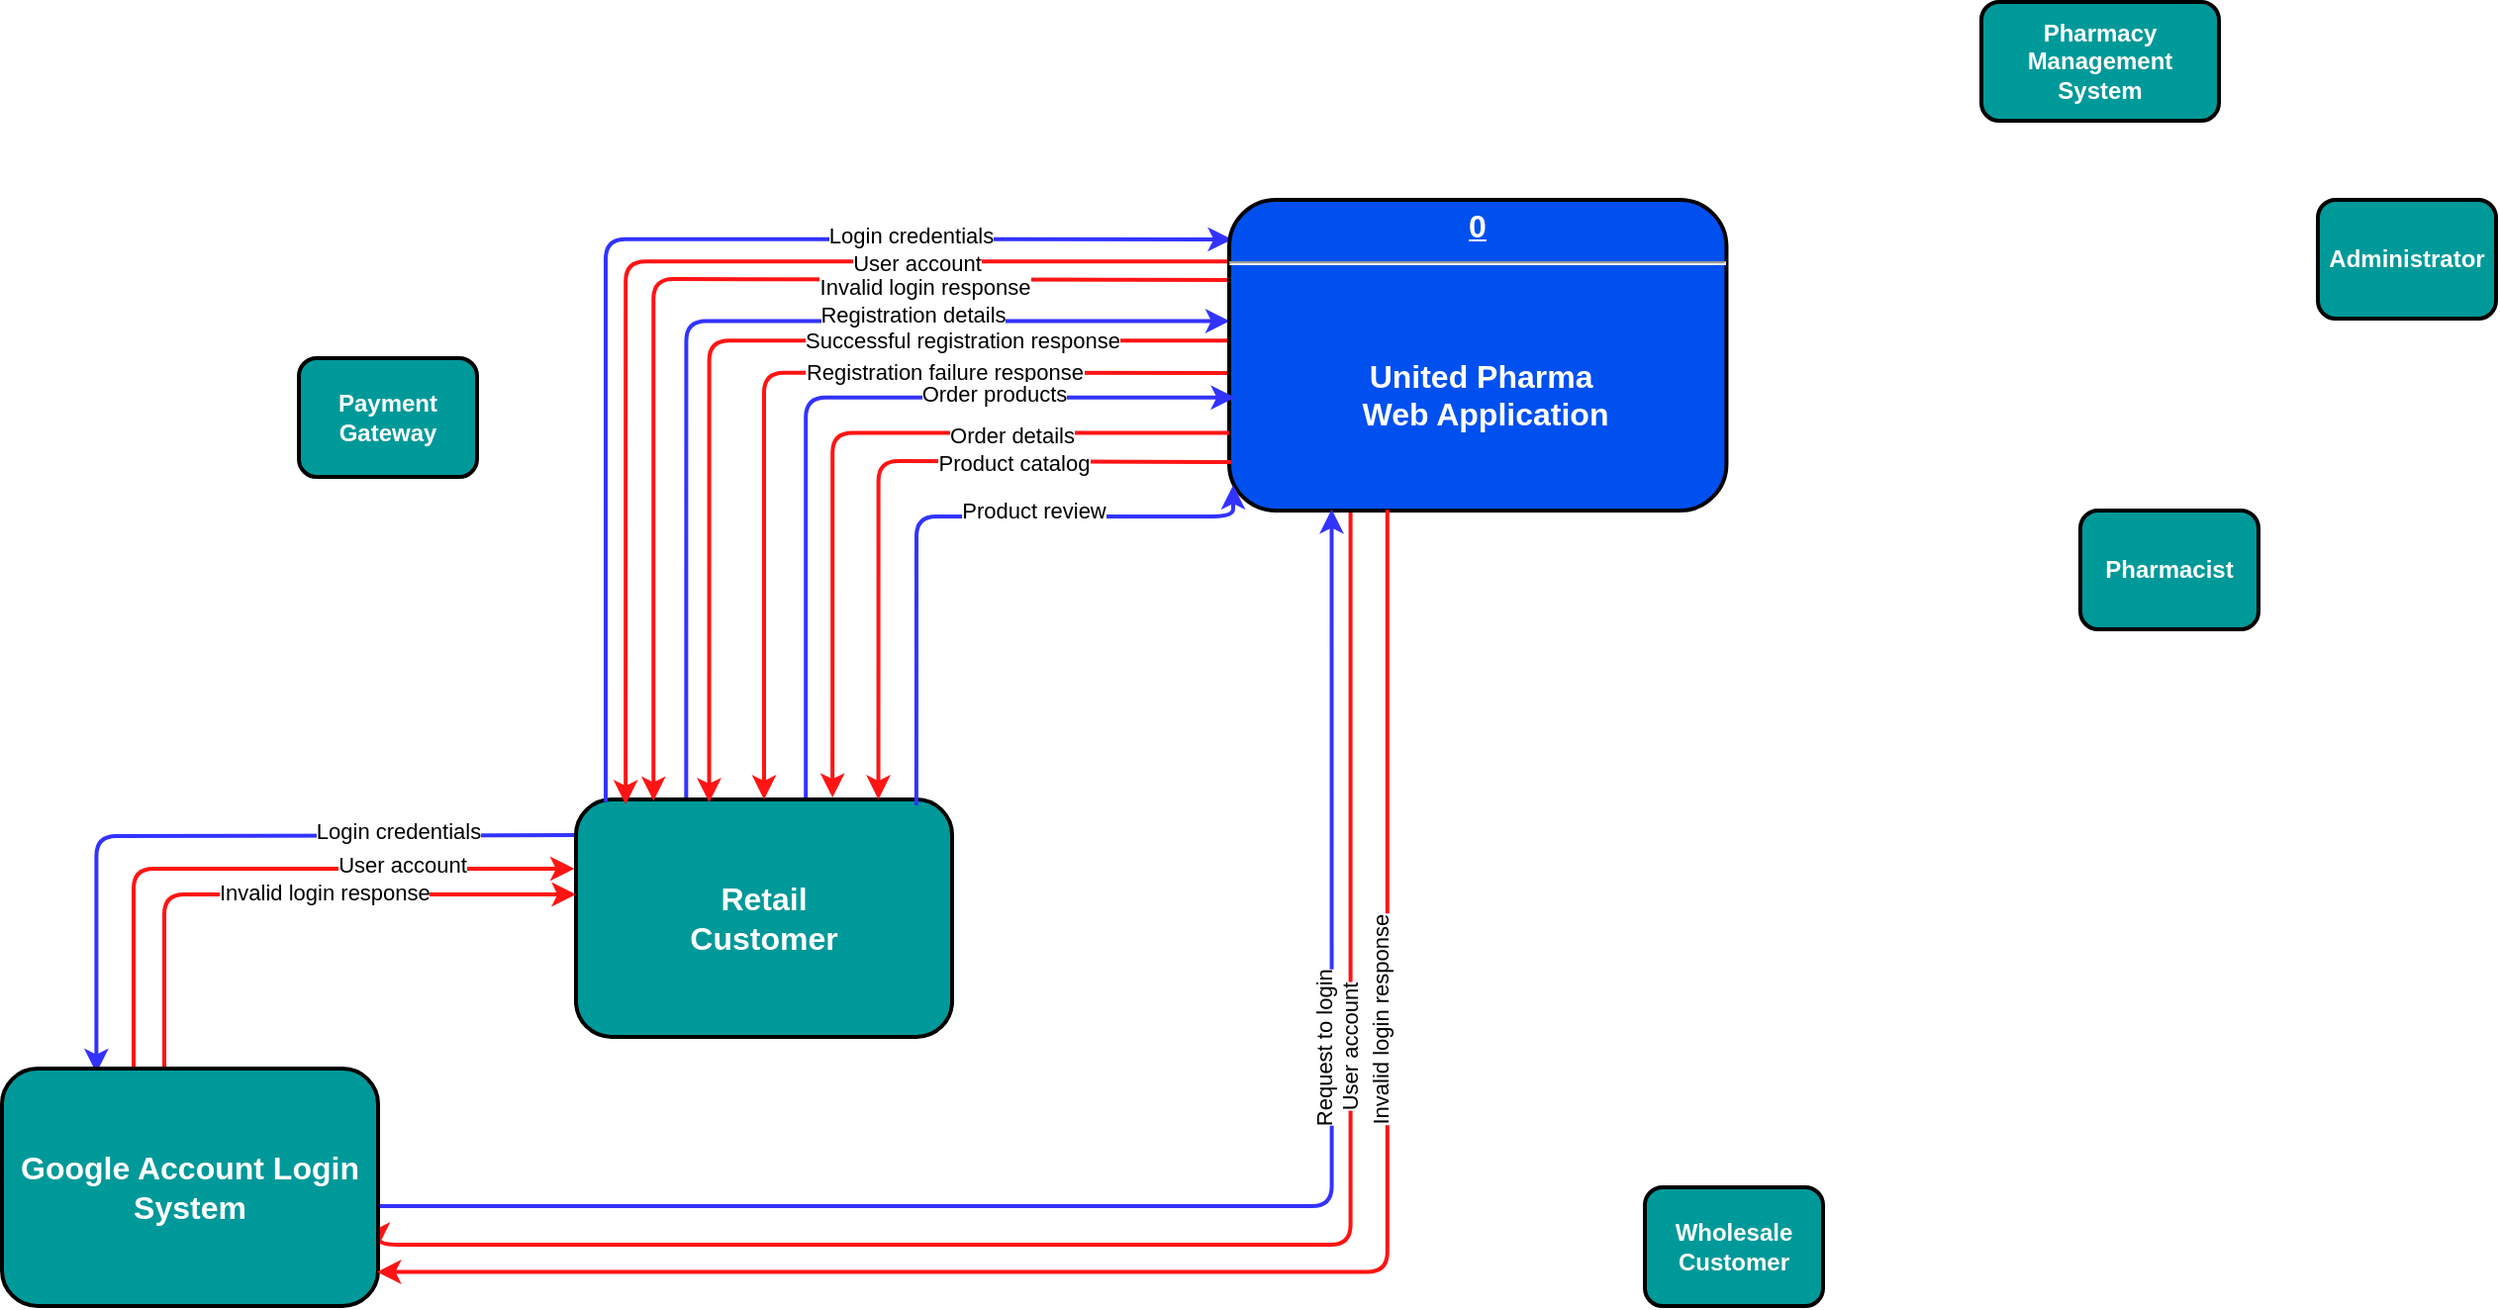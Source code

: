 <mxfile version="21.6.3" type="github">
  <diagram name="Page-1" id="c7558073-3199-34d8-9f00-42111426c3f3">
    <mxGraphModel dx="1035" dy="532" grid="1" gridSize="10" guides="1" tooltips="1" connect="1" arrows="1" fold="1" page="1" pageScale="1" pageWidth="1654" pageHeight="2336" background="none" math="0" shadow="0">
      <root>
        <mxCell id="0" />
        <mxCell id="1" parent="0" />
        <mxCell id="LAr76dedplg_a-63oy3K-29" style="edgeStyle=orthogonalEdgeStyle;rounded=1;orthogonalLoop=1;jettySize=auto;html=1;entryX=0.001;entryY=0.39;entryDx=0;entryDy=0;strokeWidth=2;exitX=0.293;exitY=-0.006;exitDx=0;exitDy=0;exitPerimeter=0;strokeColor=#3333FF;fillColor=#0050ef;entryPerimeter=0;sourcePerimeterSpacing=3;" parent="1" source="LEWASo-noqgJ5dtIMuOe-100" target="LEWASo-noqgJ5dtIMuOe-126" edge="1">
          <mxGeometry relative="1" as="geometry" />
        </mxCell>
        <mxCell id="LAr76dedplg_a-63oy3K-30" value="Registration details" style="edgeLabel;html=1;align=center;verticalAlign=bottom;resizable=0;points=[];" parent="LAr76dedplg_a-63oy3K-29" vertex="1" connectable="0">
          <mxGeometry x="0.341" y="-5" relative="1" as="geometry">
            <mxPoint x="10" as="offset" />
          </mxGeometry>
        </mxCell>
        <mxCell id="LAr76dedplg_a-63oy3K-37" style="edgeStyle=orthogonalEdgeStyle;rounded=1;orthogonalLoop=1;jettySize=auto;html=1;entryX=0.251;entryY=0.019;entryDx=0;entryDy=0;entryPerimeter=0;strokeColor=#3333FF;strokeWidth=2;exitX=0;exitY=0.25;exitDx=0;exitDy=0;fillColor=#0050ef;" parent="1" target="LAr76dedplg_a-63oy3K-36" edge="1">
          <mxGeometry relative="1" as="geometry">
            <mxPoint x="340" y="1141" as="sourcePoint" />
          </mxGeometry>
        </mxCell>
        <mxCell id="LAr76dedplg_a-63oy3K-38" value="Login credentials" style="edgeLabel;html=1;align=center;verticalAlign=middle;resizable=0;points=[];horizontal=1;" parent="LAr76dedplg_a-63oy3K-37" vertex="1" connectable="0">
          <mxGeometry x="-0.016" y="3" relative="1" as="geometry">
            <mxPoint x="88" y="-6" as="offset" />
          </mxGeometry>
        </mxCell>
        <mxCell id="LEWASo-noqgJ5dtIMuOe-100" value="Retail&#xa;Customer" style="whiteSpace=wrap;align=center;verticalAlign=middle;fontStyle=1;strokeWidth=2;fillColor=#009999;labelBackgroundColor=none;rounded=1;fillOpacity=100;fontSize=16;fontColor=#ffffff;strokeColor=#000000;" parent="1" vertex="1">
          <mxGeometry x="340" y="1123" width="190" height="120" as="geometry" />
        </mxCell>
        <mxCell id="LEWASo-noqgJ5dtIMuOe-97" value="Administrator" style="whiteSpace=wrap;align=center;verticalAlign=middle;fontStyle=1;strokeWidth=2;labelBackgroundColor=none;rounded=1;fillOpacity=100;fillColor=#009999;fontColor=#FFFFFF;" parent="1" vertex="1">
          <mxGeometry x="1220" y="820" width="90" height="60" as="geometry" />
        </mxCell>
        <mxCell id="LEWASo-noqgJ5dtIMuOe-98" value="Pharmacist" style="whiteSpace=wrap;align=center;verticalAlign=middle;fontStyle=1;strokeWidth=2;labelBackgroundColor=none;rounded=1;fillOpacity=100;fillColor=#009999;fontColor=#FFFFFF;" parent="1" vertex="1">
          <mxGeometry x="1100" y="977" width="90" height="60" as="geometry" />
        </mxCell>
        <mxCell id="LEWASo-noqgJ5dtIMuOe-99" value="Wholesale Customer" style="whiteSpace=wrap;align=center;verticalAlign=middle;fontStyle=1;strokeWidth=2;fillColor=#009999;labelBackgroundColor=none;rounded=1;fillOpacity=100;fontColor=#FFFFFF;" parent="1" vertex="1">
          <mxGeometry x="880" y="1319" width="90" height="60" as="geometry" />
        </mxCell>
        <mxCell id="LAr76dedplg_a-63oy3K-15" style="edgeStyle=orthogonalEdgeStyle;rounded=1;orthogonalLoop=1;jettySize=auto;html=1;exitX=0.079;exitY=0.01;exitDx=0;exitDy=0;strokeWidth=2;fillOpacity=100;strokeColor=#3333FF;entryX=0.006;entryY=0.127;entryDx=0;entryDy=0;exitPerimeter=0;elbow=vertical;entryPerimeter=0;fillColor=#0050ef;sourcePerimeterSpacing=3;" parent="1" source="LEWASo-noqgJ5dtIMuOe-100" target="LEWASo-noqgJ5dtIMuOe-126" edge="1">
          <mxGeometry relative="1" as="geometry">
            <Array as="points">
              <mxPoint x="355" y="840" />
            </Array>
          </mxGeometry>
        </mxCell>
        <mxCell id="LAr76dedplg_a-63oy3K-26" value="Login credentials" style="edgeLabel;html=1;align=center;verticalAlign=middle;resizable=0;points=[];" parent="LAr76dedplg_a-63oy3K-15" vertex="1" connectable="0">
          <mxGeometry x="0.46" y="2" relative="1" as="geometry">
            <mxPoint as="offset" />
          </mxGeometry>
        </mxCell>
        <mxCell id="LAr76dedplg_a-63oy3K-17" style="edgeStyle=elbowEdgeStyle;rounded=1;orthogonalLoop=1;jettySize=auto;html=1;strokeWidth=2;fillColor=#e51400;strokeColor=#FF1414;elbow=vertical;exitX=0.013;exitY=0.258;exitDx=0;exitDy=0;entryX=0.206;entryY=0.006;entryDx=0;entryDy=0;entryPerimeter=0;exitPerimeter=0;sourcePerimeterSpacing=3;" parent="1" source="LEWASo-noqgJ5dtIMuOe-126" target="LEWASo-noqgJ5dtIMuOe-100" edge="1">
          <mxGeometry relative="1" as="geometry">
            <mxPoint x="380" y="1128" as="targetPoint" />
            <Array as="points">
              <mxPoint x="530" y="860" />
            </Array>
          </mxGeometry>
        </mxCell>
        <mxCell id="LAr76dedplg_a-63oy3K-28" value="Invalid login response" style="edgeLabel;html=1;align=center;verticalAlign=middle;resizable=0;points=[];" parent="LAr76dedplg_a-63oy3K-17" vertex="1" connectable="0">
          <mxGeometry x="-0.433" y="-3" relative="1" as="geometry">
            <mxPoint y="7" as="offset" />
          </mxGeometry>
        </mxCell>
        <mxCell id="LEWASo-noqgJ5dtIMuOe-101" value="Pharmacy Management System" style="whiteSpace=wrap;align=center;verticalAlign=middle;fontStyle=1;strokeWidth=2;fillColor=#009999;labelBackgroundColor=none;rounded=1;fillOpacity=100;fontColor=#FFFFFF;" parent="1" vertex="1">
          <mxGeometry x="1050" y="720" width="120" height="60" as="geometry" />
        </mxCell>
        <mxCell id="LEWASo-noqgJ5dtIMuOe-102" value="Payment Gateway" style="whiteSpace=wrap;align=center;verticalAlign=middle;fontStyle=1;strokeWidth=2;fillColor=#009999;labelBackgroundColor=none;rounded=1;fillOpacity=100;fontColor=#FFFFFF;" parent="1" vertex="1">
          <mxGeometry x="200" y="900" width="90" height="60" as="geometry" />
        </mxCell>
        <mxCell id="LAr76dedplg_a-63oy3K-19" style="edgeStyle=orthogonalEdgeStyle;rounded=1;orthogonalLoop=1;jettySize=auto;html=1;strokeWidth=2;fillColor=#e51400;strokeColor=#FF1414;entryX=0.132;entryY=0.021;entryDx=0;entryDy=0;entryPerimeter=0;elbow=vertical;exitX=0.002;exitY=0.198;exitDx=0;exitDy=0;exitPerimeter=0;sourcePerimeterSpacing=0;" parent="1" source="LEWASo-noqgJ5dtIMuOe-126" target="LEWASo-noqgJ5dtIMuOe-100" edge="1">
          <mxGeometry relative="1" as="geometry">
            <mxPoint x="576.77" y="888.37" as="sourcePoint" />
            <mxPoint x="380" y="1127" as="targetPoint" />
            <Array as="points">
              <mxPoint x="365" y="851" />
            </Array>
          </mxGeometry>
        </mxCell>
        <mxCell id="LAr76dedplg_a-63oy3K-27" value="User account" style="edgeLabel;html=1;align=center;verticalAlign=middle;resizable=0;points=[];" parent="LAr76dedplg_a-63oy3K-19" vertex="1" connectable="0">
          <mxGeometry x="-0.452" y="1" relative="1" as="geometry">
            <mxPoint as="offset" />
          </mxGeometry>
        </mxCell>
        <mxCell id="LAr76dedplg_a-63oy3K-31" style="edgeStyle=orthogonalEdgeStyle;rounded=1;orthogonalLoop=1;jettySize=auto;html=1;exitX=-0.002;exitY=0.453;exitDx=0;exitDy=0;entryX=0.354;entryY=0.012;entryDx=0;entryDy=0;entryPerimeter=0;strokeWidth=2;fillColor=#e51400;strokeColor=#FF1414;exitPerimeter=0;sourcePerimeterSpacing=3;" parent="1" source="LEWASo-noqgJ5dtIMuOe-126" target="LEWASo-noqgJ5dtIMuOe-100" edge="1">
          <mxGeometry relative="1" as="geometry" />
        </mxCell>
        <mxCell id="LAr76dedplg_a-63oy3K-32" value="Successful registration response" style="edgeLabel;html=1;align=center;verticalAlign=middle;resizable=0;points=[];labelPosition=center;verticalLabelPosition=middle;" parent="LAr76dedplg_a-63oy3K-31" vertex="1" connectable="0">
          <mxGeometry x="-0.377" y="1" relative="1" as="geometry">
            <mxPoint x="20" y="-1" as="offset" />
          </mxGeometry>
        </mxCell>
        <mxCell id="LAr76dedplg_a-63oy3K-33" style="edgeStyle=orthogonalEdgeStyle;rounded=1;orthogonalLoop=1;jettySize=auto;html=1;exitX=0.002;exitY=0.557;exitDx=0;exitDy=0;strokeWidth=2;fillColor=#e51400;strokeColor=#FF1414;exitPerimeter=0;sourcePerimeterSpacing=3;" parent="1" source="LEWASo-noqgJ5dtIMuOe-126" target="LEWASo-noqgJ5dtIMuOe-100" edge="1">
          <mxGeometry relative="1" as="geometry">
            <mxPoint x="440" y="1110" as="targetPoint" />
          </mxGeometry>
        </mxCell>
        <mxCell id="LAr76dedplg_a-63oy3K-34" value="Registration failure response" style="edgeLabel;html=1;align=center;verticalAlign=middle;resizable=0;points=[];" parent="LAr76dedplg_a-63oy3K-33" vertex="1" connectable="0">
          <mxGeometry x="-0.513" y="-1" relative="1" as="geometry">
            <mxPoint x="-35" as="offset" />
          </mxGeometry>
        </mxCell>
        <mxCell id="LAr76dedplg_a-63oy3K-45" style="edgeStyle=orthogonalEdgeStyle;rounded=1;orthogonalLoop=1;jettySize=auto;html=1;exitX=0.244;exitY=1.003;exitDx=0;exitDy=0;entryX=1;entryY=0.75;entryDx=0;entryDy=0;strokeWidth=2;fillColor=#e51400;strokeColor=#FF1414;exitPerimeter=0;" parent="1" source="LEWASo-noqgJ5dtIMuOe-126" target="LAr76dedplg_a-63oy3K-36" edge="1">
          <mxGeometry relative="1" as="geometry">
            <mxPoint x="731.549" y="962.959" as="sourcePoint" />
            <Array as="points">
              <mxPoint x="731" y="1348" />
              <mxPoint x="240" y="1348" />
            </Array>
          </mxGeometry>
        </mxCell>
        <mxCell id="LAr76dedplg_a-63oy3K-46" value="User account" style="edgeLabel;html=1;align=center;verticalAlign=middle;resizable=0;points=[];horizontal=0;" parent="LAr76dedplg_a-63oy3K-45" vertex="1" connectable="0">
          <mxGeometry x="-0.185" y="5" relative="1" as="geometry">
            <mxPoint x="-6" y="-80" as="offset" />
          </mxGeometry>
        </mxCell>
        <mxCell id="LEWASo-noqgJ5dtIMuOe-126" value="&lt;p style=&quot;margin: 4px 0px 0px; text-align: center; text-decoration: underline; font-size: 16px;&quot;&gt;0&lt;/p&gt;&lt;hr style=&quot;font-size: 16px;&quot;&gt;&lt;p style=&quot;margin: 0px 0px 0px 8px; font-size: 16px;&quot;&gt;&lt;br style=&quot;font-size: 16px;&quot;&gt;&lt;br style=&quot;font-size: 16px;&quot;&gt;&lt;/p&gt;&lt;p style=&quot;margin: 0px 0px 0px 8px; font-size: 16px;&quot;&gt;United Pharma&amp;nbsp;&lt;/p&gt;&lt;p style=&quot;margin: 0px 0px 0px 8px; font-size: 16px;&quot;&gt;Web Application&lt;/p&gt;" style="verticalAlign=middle;align=center;overflow=fill;fontSize=16;fontFamily=Helvetica;html=1;rounded=1;fontStyle=1;strokeWidth=2;labelBackgroundColor=none;fillOpacity=100;fillColor=#0050ef;strokeColor=#000000;fontColor=#ffffff;" parent="1" vertex="1">
          <mxGeometry x="670" y="820" width="251.22" height="157" as="geometry" />
        </mxCell>
        <mxCell id="LAr76dedplg_a-63oy3K-39" style="rounded=1;orthogonalLoop=1;jettySize=auto;html=1;exitX=0.35;exitY=0.014;exitDx=0;exitDy=0;entryX=-0.004;entryY=0.392;entryDx=0;entryDy=0;fillColor=#e51400;strokeColor=#FF1414;strokeWidth=2;exitPerimeter=0;entryPerimeter=0;edgeStyle=orthogonalEdgeStyle;" parent="1" source="LAr76dedplg_a-63oy3K-36" edge="1">
          <mxGeometry relative="1" as="geometry">
            <mxPoint x="408.26" y="1471.36" as="sourcePoint" />
            <mxPoint x="339.24" y="1158.04" as="targetPoint" />
            <Array as="points">
              <mxPoint x="116" y="1158" />
            </Array>
          </mxGeometry>
        </mxCell>
        <mxCell id="LAr76dedplg_a-63oy3K-40" value="User account" style="edgeLabel;html=1;align=center;verticalAlign=middle;resizable=0;points=[];horizontal=1;" parent="LAr76dedplg_a-63oy3K-39" vertex="1" connectable="0">
          <mxGeometry x="-0.097" y="-2" relative="1" as="geometry">
            <mxPoint x="91" y="-4" as="offset" />
          </mxGeometry>
        </mxCell>
        <mxCell id="LAr76dedplg_a-63oy3K-41" style="edgeStyle=orthogonalEdgeStyle;rounded=1;orthogonalLoop=1;jettySize=auto;html=1;exitX=0.486;exitY=-0.003;exitDx=0;exitDy=0;entryX=0;entryY=0.5;entryDx=0;entryDy=0;exitPerimeter=0;strokeWidth=2;horizontal=1;fillColor=#e51400;strokeColor=#FF1414;" parent="1" source="LAr76dedplg_a-63oy3K-36" edge="1">
          <mxGeometry relative="1" as="geometry">
            <mxPoint x="432.5" y="1468" as="sourcePoint" />
            <mxPoint x="340" y="1171" as="targetPoint" />
            <Array as="points">
              <mxPoint x="132" y="1329" />
              <mxPoint x="132" y="1171" />
            </Array>
          </mxGeometry>
        </mxCell>
        <mxCell id="LAr76dedplg_a-63oy3K-42" value="Invalid login response" style="edgeLabel;html=1;align=left;verticalAlign=middle;resizable=0;points=[];horizontal=1;labelPosition=right;verticalLabelPosition=middle;" parent="LAr76dedplg_a-63oy3K-41" vertex="1" connectable="0">
          <mxGeometry x="0.09" y="-4" relative="1" as="geometry">
            <mxPoint x="21" y="-5" as="offset" />
          </mxGeometry>
        </mxCell>
        <mxCell id="LAr76dedplg_a-63oy3K-43" style="edgeStyle=orthogonalEdgeStyle;rounded=1;orthogonalLoop=1;jettySize=auto;html=1;exitX=0.996;exitY=0.579;exitDx=0;exitDy=0;strokeWidth=2;strokeColor=#3333FF;fillColor=#0050ef;exitPerimeter=0;entryX=0.206;entryY=0.996;entryDx=0;entryDy=0;entryPerimeter=0;" parent="1" source="LAr76dedplg_a-63oy3K-36" target="LEWASo-noqgJ5dtIMuOe-126" edge="1">
          <mxGeometry relative="1" as="geometry">
            <mxPoint x="720" y="980" as="targetPoint" />
            <Array as="points">
              <mxPoint x="722" y="1329" />
            </Array>
          </mxGeometry>
        </mxCell>
        <mxCell id="LAr76dedplg_a-63oy3K-44" value="Request to login" style="edgeLabel;html=1;align=center;verticalAlign=middle;resizable=0;points=[];horizontal=0;" parent="LAr76dedplg_a-63oy3K-43" vertex="1" connectable="0">
          <mxGeometry x="0.196" y="6" relative="1" as="geometry">
            <mxPoint x="2" y="-63" as="offset" />
          </mxGeometry>
        </mxCell>
        <mxCell id="LAr76dedplg_a-63oy3K-36" value="Google Account Login System" style="whiteSpace=wrap;align=center;verticalAlign=middle;fontStyle=1;strokeWidth=2;fillColor=#009999;labelBackgroundColor=none;rounded=1;fillOpacity=100;fontSize=16;fontColor=#ffffff;strokeColor=#000000;" parent="1" vertex="1">
          <mxGeometry x="50" y="1259" width="190" height="120" as="geometry" />
        </mxCell>
        <mxCell id="LAr76dedplg_a-63oy3K-50" style="edgeStyle=orthogonalEdgeStyle;rounded=1;orthogonalLoop=1;jettySize=auto;html=1;strokeWidth=2;fillColor=#e51400;strokeColor=#FF1414;elbow=vertical;entryX=0.997;entryY=0.856;entryDx=0;entryDy=0;entryPerimeter=0;exitX=0.318;exitY=0.998;exitDx=0;exitDy=0;exitPerimeter=0;" parent="1" source="LEWASo-noqgJ5dtIMuOe-126" target="LAr76dedplg_a-63oy3K-36" edge="1">
          <mxGeometry relative="1" as="geometry">
            <mxPoint x="750" y="980" as="sourcePoint" />
            <mxPoint x="240" y="1378" as="targetPoint" />
            <Array as="points">
              <mxPoint x="750" y="1362" />
            </Array>
          </mxGeometry>
        </mxCell>
        <mxCell id="LAr76dedplg_a-63oy3K-51" value="Invalid login response" style="edgeLabel;html=1;align=center;verticalAlign=middle;resizable=0;points=[];horizontal=0;" parent="LAr76dedplg_a-63oy3K-50" vertex="1" connectable="0">
          <mxGeometry x="-0.433" y="-3" relative="1" as="geometry">
            <mxPoint y="4" as="offset" />
          </mxGeometry>
        </mxCell>
        <mxCell id="LAr76dedplg_a-63oy3K-53" style="edgeStyle=orthogonalEdgeStyle;rounded=1;orthogonalLoop=1;jettySize=auto;html=1;strokeWidth=2;exitX=0.611;exitY=-0.008;exitDx=0;exitDy=0;exitPerimeter=0;strokeColor=#3333FF;fillColor=#0050ef;entryX=0.012;entryY=0.636;entryDx=0;entryDy=0;entryPerimeter=0;sourcePerimeterSpacing=3;" parent="1" source="LEWASo-noqgJ5dtIMuOe-100" target="LEWASo-noqgJ5dtIMuOe-126" edge="1">
          <mxGeometry relative="1" as="geometry">
            <mxPoint x="406" y="1132" as="sourcePoint" />
            <mxPoint x="660" y="920" as="targetPoint" />
            <Array as="points">
              <mxPoint x="456" y="920" />
            </Array>
          </mxGeometry>
        </mxCell>
        <mxCell id="LAr76dedplg_a-63oy3K-55" value="Order products" style="edgeLabel;html=1;align=center;verticalAlign=middle;resizable=0;points=[];" parent="LAr76dedplg_a-63oy3K-53" vertex="1" connectable="0">
          <mxGeometry x="0.391" y="2" relative="1" as="geometry">
            <mxPoint x="5" as="offset" />
          </mxGeometry>
        </mxCell>
        <mxCell id="LAr76dedplg_a-63oy3K-58" style="edgeStyle=orthogonalEdgeStyle;rounded=1;orthogonalLoop=1;jettySize=auto;html=1;strokeWidth=2;fillColor=#e51400;strokeColor=#FF1414;elbow=vertical;entryX=0.682;entryY=-0.008;entryDx=0;entryDy=0;exitX=0;exitY=0.75;exitDx=0;exitDy=0;entryPerimeter=0;sourcePerimeterSpacing=3;" parent="1" source="LEWASo-noqgJ5dtIMuOe-126" target="LEWASo-noqgJ5dtIMuOe-100" edge="1">
          <mxGeometry relative="1" as="geometry">
            <mxPoint x="628.201" y="931.683" as="sourcePoint" />
            <mxPoint x="430.0" y="1123.0" as="targetPoint" />
          </mxGeometry>
        </mxCell>
        <mxCell id="LAr76dedplg_a-63oy3K-59" value="Order details" style="edgeLabel;html=1;align=center;verticalAlign=middle;resizable=0;points=[];horizontal=1;" parent="LAr76dedplg_a-63oy3K-58" vertex="1" connectable="0">
          <mxGeometry x="-0.433" y="-3" relative="1" as="geometry">
            <mxPoint x="-1" y="4" as="offset" />
          </mxGeometry>
        </mxCell>
        <mxCell id="LAr76dedplg_a-63oy3K-60" style="edgeStyle=orthogonalEdgeStyle;rounded=1;orthogonalLoop=1;jettySize=auto;html=1;strokeWidth=2;fillColor=#e51400;strokeColor=#FF1414;elbow=vertical;exitX=-0.002;exitY=0.844;exitDx=0;exitDy=0;exitPerimeter=0;entryX=0.804;entryY=0;entryDx=0;entryDy=0;entryPerimeter=0;sourcePerimeterSpacing=3;" parent="1" source="LEWASo-noqgJ5dtIMuOe-126" target="LEWASo-noqgJ5dtIMuOe-100" edge="1">
          <mxGeometry relative="1" as="geometry">
            <mxPoint x="697" y="987" as="sourcePoint" />
            <mxPoint x="491" y="1120" as="targetPoint" />
            <Array as="points">
              <mxPoint x="671" y="953" />
              <mxPoint x="493" y="952" />
            </Array>
          </mxGeometry>
        </mxCell>
        <mxCell id="LAr76dedplg_a-63oy3K-61" value="Product catalog" style="edgeLabel;html=1;align=center;verticalAlign=middle;resizable=0;points=[];horizontal=1;" parent="LAr76dedplg_a-63oy3K-60" vertex="1" connectable="0">
          <mxGeometry x="-0.433" y="-3" relative="1" as="geometry">
            <mxPoint x="-12" y="4" as="offset" />
          </mxGeometry>
        </mxCell>
        <mxCell id="LAr76dedplg_a-63oy3K-65" style="edgeStyle=orthogonalEdgeStyle;rounded=1;orthogonalLoop=1;jettySize=auto;html=1;strokeWidth=2;strokeColor=#3333FF;fillColor=#0050ef;entryX=0.008;entryY=0.918;entryDx=0;entryDy=0;entryPerimeter=0;sourcePerimeterSpacing=3;exitX=0.905;exitY=0.025;exitDx=0;exitDy=0;exitPerimeter=0;" parent="1" source="LEWASo-noqgJ5dtIMuOe-100" target="LEWASo-noqgJ5dtIMuOe-126" edge="1">
          <mxGeometry relative="1" as="geometry">
            <mxPoint x="466" y="1132" as="sourcePoint" />
            <mxPoint x="683" y="930" as="targetPoint" />
            <Array as="points">
              <mxPoint x="512" y="980" />
              <mxPoint x="672" y="980" />
            </Array>
          </mxGeometry>
        </mxCell>
        <mxCell id="LAr76dedplg_a-63oy3K-66" value="Product review" style="edgeLabel;html=1;align=center;verticalAlign=middle;resizable=0;points=[];" parent="LAr76dedplg_a-63oy3K-65" vertex="1" connectable="0">
          <mxGeometry x="0.391" y="2" relative="1" as="geometry">
            <mxPoint x="-19" y="-1" as="offset" />
          </mxGeometry>
        </mxCell>
      </root>
    </mxGraphModel>
  </diagram>
</mxfile>
